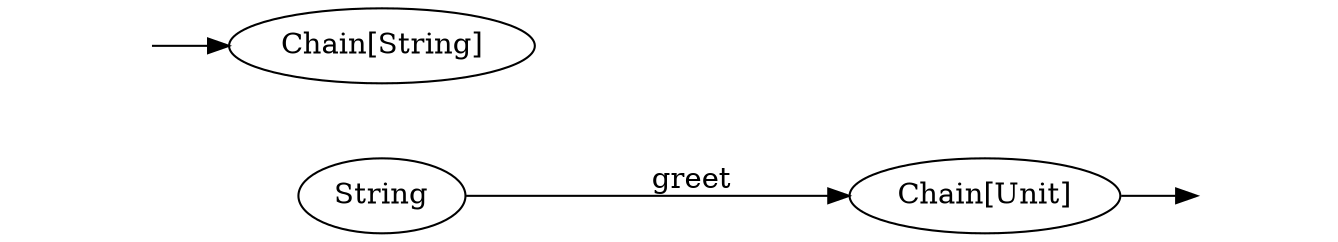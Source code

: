 digraph {
    rankdir=LR
    Start[class="extremity" style="invis"]
    Goal[class="extremity" style="invis"]

    ChainString[label="Chain[String]" class="start" group="up"]
    String[ group="down"]
    ChainUnit[label="Chain[Unit]" class="goal" group="down"]

    {
        rank=same
        ChainString -> String[dir="back" class="lift" style="invis"]
    }

    ChainString -> ChainUnit[label="_.flatMap(greet)" style="invis"]
    String -> ChainUnit[label="greet"]
    Start -> ChainString[class="start"]
    ChainUnit -> Goal[class="goal"]
}
